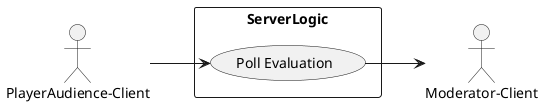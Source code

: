 @startuml
left to right direction
actor "PlayerAudience-Client" as AUDC
actor "Moderator-Client" as MODC
rectangle "ServerLogic" {
usecase "Poll Evaluation" as PE
}

AUDC --> PE
PE --> MODC

@enduml